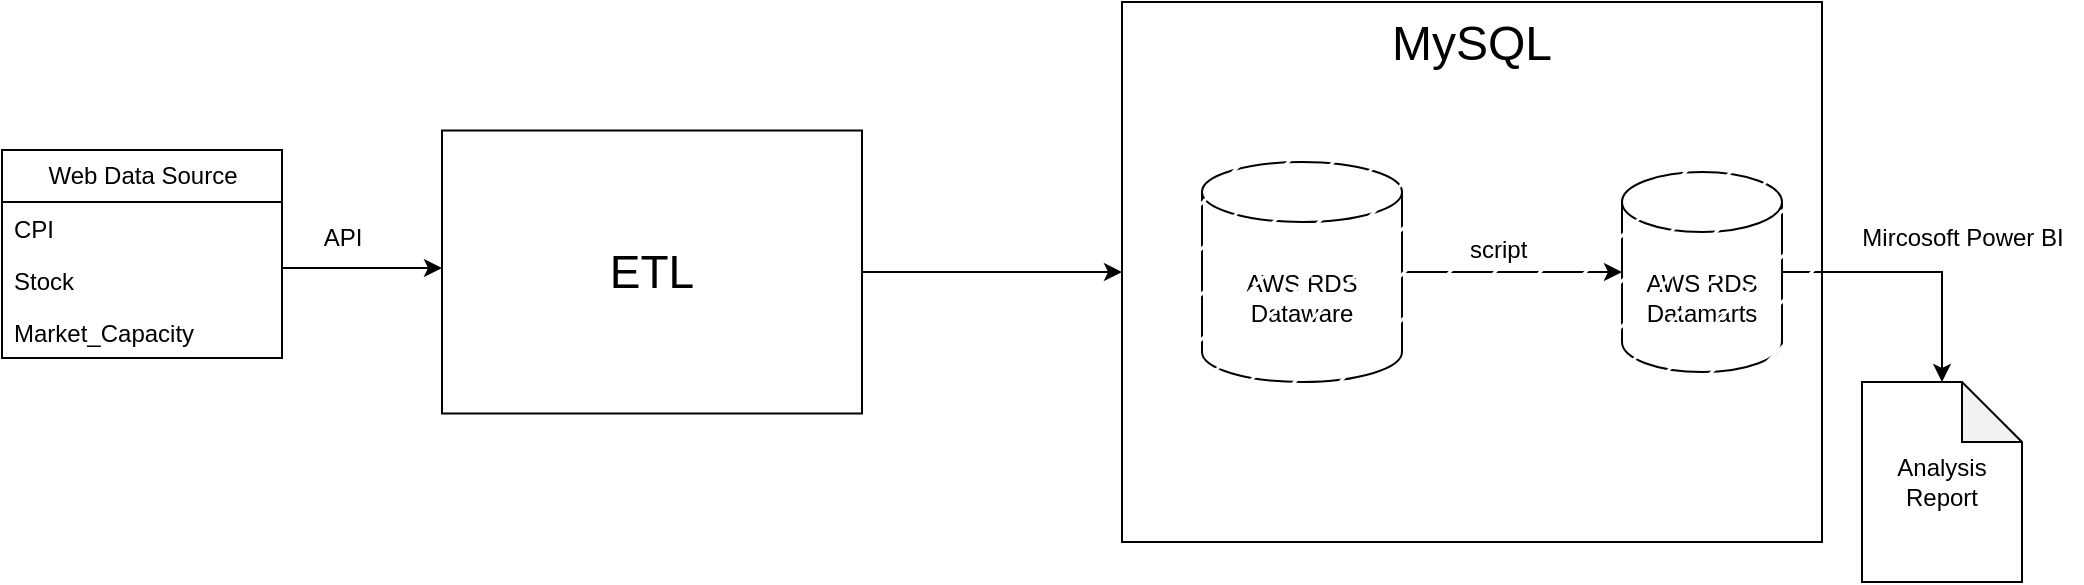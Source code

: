 <mxfile version="20.8.3" type="github">
  <diagram id="K58_s8Gbkm4PeMNnpNm7" name="Page-1">
    <mxGraphModel dx="1741" dy="1104" grid="1" gridSize="10" guides="1" tooltips="1" connect="1" arrows="1" fold="1" page="1" pageScale="1" pageWidth="1100" pageHeight="850" math="0" shadow="0">
      <root>
        <mxCell id="0" />
        <mxCell id="1" parent="0" />
        <mxCell id="mMLabcKB-1JlVjVl4o1c-1" value="AWS RDS&lt;br&gt;Dataware" style="shape=cylinder3;whiteSpace=wrap;html=1;boundedLbl=1;backgroundOutline=1;size=15;" parent="1" vertex="1">
          <mxGeometry x="630" y="327" width="100" height="110" as="geometry" />
        </mxCell>
        <mxCell id="mMLabcKB-1JlVjVl4o1c-4" value="" style="endArrow=classic;html=1;rounded=0;exitX=1;exitY=0.5;exitDx=0;exitDy=0;exitPerimeter=0;entryX=0;entryY=0.5;entryDx=0;entryDy=0;entryPerimeter=0;" parent="1" source="mMLabcKB-1JlVjVl4o1c-1" target="mMLabcKB-1JlVjVl4o1c-5" edge="1">
          <mxGeometry width="50" height="50" relative="1" as="geometry">
            <mxPoint x="740" y="392" as="sourcePoint" />
            <mxPoint x="830" y="392" as="targetPoint" />
          </mxGeometry>
        </mxCell>
        <mxCell id="mMLabcKB-1JlVjVl4o1c-5" value="AWS RDS Datamarts" style="shape=cylinder3;whiteSpace=wrap;html=1;boundedLbl=1;backgroundOutline=1;size=15;" parent="1" vertex="1">
          <mxGeometry x="840" y="332" width="80" height="100" as="geometry" />
        </mxCell>
        <mxCell id="mMLabcKB-1JlVjVl4o1c-7" value="" style="endArrow=classic;html=1;rounded=0;exitX=1;exitY=0.5;exitDx=0;exitDy=0;exitPerimeter=0;" parent="1" source="mMLabcKB-1JlVjVl4o1c-5" edge="1" target="mMLabcKB-1JlVjVl4o1c-13">
          <mxGeometry width="50" height="50" relative="1" as="geometry">
            <mxPoint x="980" y="392" as="sourcePoint" />
            <mxPoint x="980" y="382" as="targetPoint" />
            <Array as="points">
              <mxPoint x="1000" y="382" />
            </Array>
          </mxGeometry>
        </mxCell>
        <mxCell id="mMLabcKB-1JlVjVl4o1c-13" value="Analysis Report" style="shape=note;whiteSpace=wrap;html=1;backgroundOutline=1;darkOpacity=0.05;" parent="1" vertex="1">
          <mxGeometry x="960" y="437" width="80" height="100" as="geometry" />
        </mxCell>
        <mxCell id="mMLabcKB-1JlVjVl4o1c-15" value="Web Data Source" style="swimlane;fontStyle=0;childLayout=stackLayout;horizontal=1;startSize=26;fillColor=none;horizontalStack=0;resizeParent=1;resizeParentMax=0;resizeLast=0;collapsible=1;marginBottom=0;html=1;shadow=0;" parent="1" vertex="1">
          <mxGeometry x="30" y="321" width="140" height="104" as="geometry" />
        </mxCell>
        <mxCell id="mMLabcKB-1JlVjVl4o1c-16" value="CPI" style="text;strokeColor=none;fillColor=none;align=left;verticalAlign=top;spacingLeft=4;spacingRight=4;overflow=hidden;rotatable=0;points=[[0,0.5],[1,0.5]];portConstraint=eastwest;whiteSpace=wrap;html=1;" parent="mMLabcKB-1JlVjVl4o1c-15" vertex="1">
          <mxGeometry y="26" width="140" height="26" as="geometry" />
        </mxCell>
        <mxCell id="mMLabcKB-1JlVjVl4o1c-17" value="Stock" style="text;strokeColor=none;fillColor=none;align=left;verticalAlign=top;spacingLeft=4;spacingRight=4;overflow=hidden;rotatable=0;points=[[0,0.5],[1,0.5]];portConstraint=eastwest;whiteSpace=wrap;html=1;" parent="mMLabcKB-1JlVjVl4o1c-15" vertex="1">
          <mxGeometry y="52" width="140" height="26" as="geometry" />
        </mxCell>
        <mxCell id="mMLabcKB-1JlVjVl4o1c-18" value="Market_Capacity" style="text;strokeColor=none;fillColor=none;align=left;verticalAlign=top;spacingLeft=4;spacingRight=4;overflow=hidden;rotatable=0;points=[[0,0.5],[1,0.5]];portConstraint=eastwest;whiteSpace=wrap;html=1;" parent="mMLabcKB-1JlVjVl4o1c-15" vertex="1">
          <mxGeometry y="78" width="140" height="26" as="geometry" />
        </mxCell>
        <mxCell id="tSB1JJWcoIhf7wF7Q8ZE-5" value="&lt;font style=&quot;font-size: 24px;&quot;&gt;MySQL&lt;/font&gt;" style="rounded=0;whiteSpace=wrap;html=1;shadow=0;glass=0;gradientColor=none;fillStyle=hatch;align=center;verticalAlign=top;" parent="1" vertex="1">
          <mxGeometry x="590" y="247" width="350" height="270" as="geometry" />
        </mxCell>
        <mxCell id="tSB1JJWcoIhf7wF7Q8ZE-6" value="&lt;span style=&quot;font-size: 12px;&quot;&gt;script&amp;nbsp;&lt;/span&gt;" style="text;html=1;strokeColor=none;fillColor=none;align=center;verticalAlign=middle;whiteSpace=wrap;rounded=0;shadow=0;glass=0;sketch=0;fillStyle=hatch;fontSize=24;" parent="1" vertex="1">
          <mxGeometry x="740" y="350" width="80" height="33" as="geometry" />
        </mxCell>
        <mxCell id="tSB1JJWcoIhf7wF7Q8ZE-62" value="" style="endArrow=classic;html=1;rounded=0;" parent="1" edge="1">
          <mxGeometry width="50" height="50" relative="1" as="geometry">
            <mxPoint x="170" y="380" as="sourcePoint" />
            <mxPoint x="250" y="380" as="targetPoint" />
            <Array as="points">
              <mxPoint x="170" y="380" />
            </Array>
          </mxGeometry>
        </mxCell>
        <mxCell id="tSB1JJWcoIhf7wF7Q8ZE-65" value="API" style="text;html=1;align=center;verticalAlign=middle;resizable=0;points=[];autosize=1;strokeColor=none;fillColor=none;shadow=0;" parent="1" vertex="1">
          <mxGeometry x="180" y="350" width="40" height="30" as="geometry" />
        </mxCell>
        <mxCell id="dwFzFInfZxXoljF3PBin-2" value="Mircosoft Power BI" style="text;html=1;align=center;verticalAlign=middle;resizable=0;points=[];autosize=1;strokeColor=none;fillColor=none;rotation=0;" vertex="1" parent="1">
          <mxGeometry x="950" y="350" width="120" height="30" as="geometry" />
        </mxCell>
        <mxCell id="dwFzFInfZxXoljF3PBin-7" style="edgeStyle=orthogonalEdgeStyle;rounded=0;orthogonalLoop=1;jettySize=auto;html=1;exitX=1;exitY=0.5;exitDx=0;exitDy=0;fontSize=23;" edge="1" parent="1" source="dwFzFInfZxXoljF3PBin-5" target="tSB1JJWcoIhf7wF7Q8ZE-5">
          <mxGeometry relative="1" as="geometry" />
        </mxCell>
        <mxCell id="dwFzFInfZxXoljF3PBin-5" value="&lt;font style=&quot;font-size: 23px;&quot;&gt;ETL&lt;/font&gt;" style="rounded=0;whiteSpace=wrap;html=1;" vertex="1" parent="1">
          <mxGeometry x="250" y="311.25" width="210" height="141.5" as="geometry" />
        </mxCell>
      </root>
    </mxGraphModel>
  </diagram>
</mxfile>

